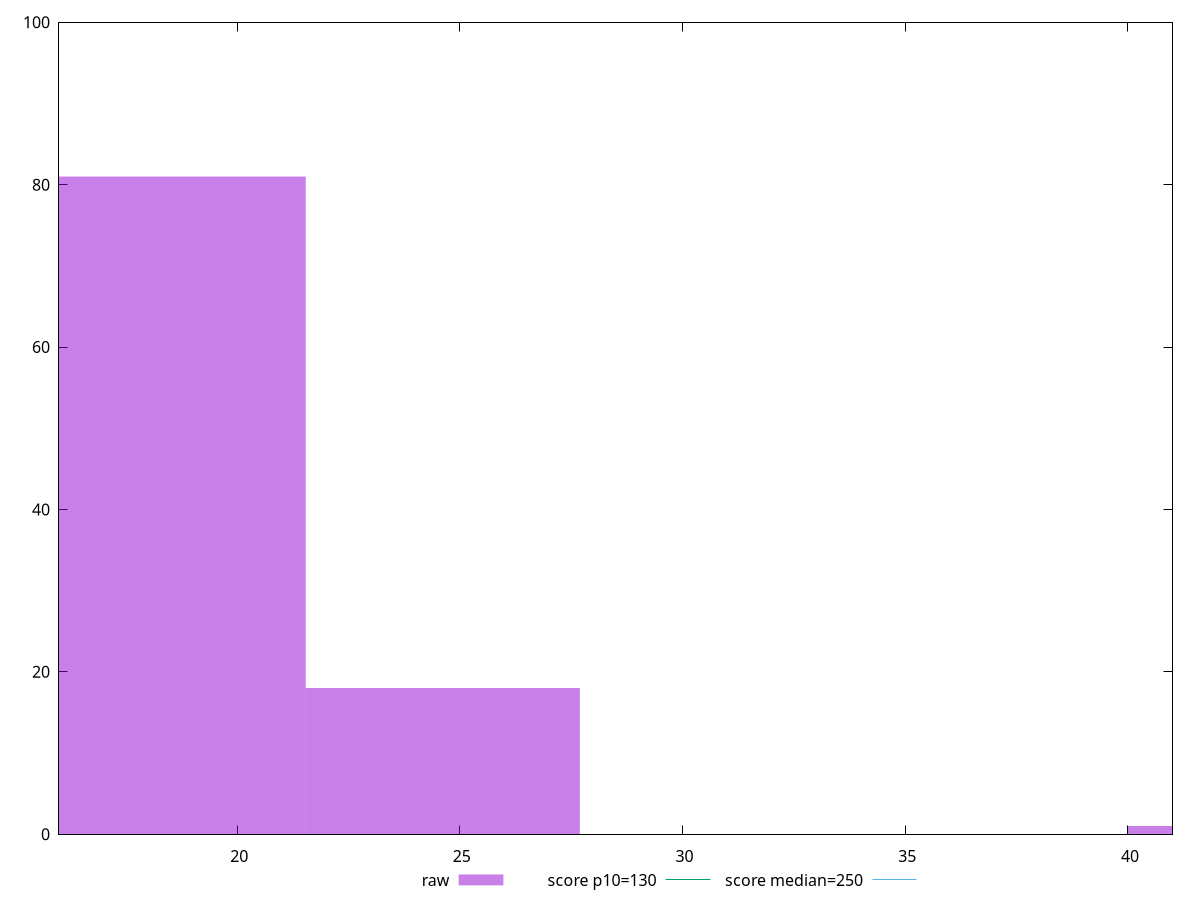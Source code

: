 reset

$raw <<EOF
18.46207733483107 81
24.616103113108093 18
43.07818044793916 1
EOF

set key outside below
set boxwidth 6.154025778277023
set xrange [16:41]
set yrange [0:100]
set trange [0:100]
set style fill transparent solid 0.5 noborder

set parametric
set terminal svg size 640, 490 enhanced background rgb 'white'
set output "reports/report_00032_2021-02-25T10-28-15.087Z/max-potential-fid/samples/agenda/raw/histogram.svg"

plot $raw title "raw" with boxes, \
     130,t title "score p10=130", \
     250,t title "score median=250"

reset
